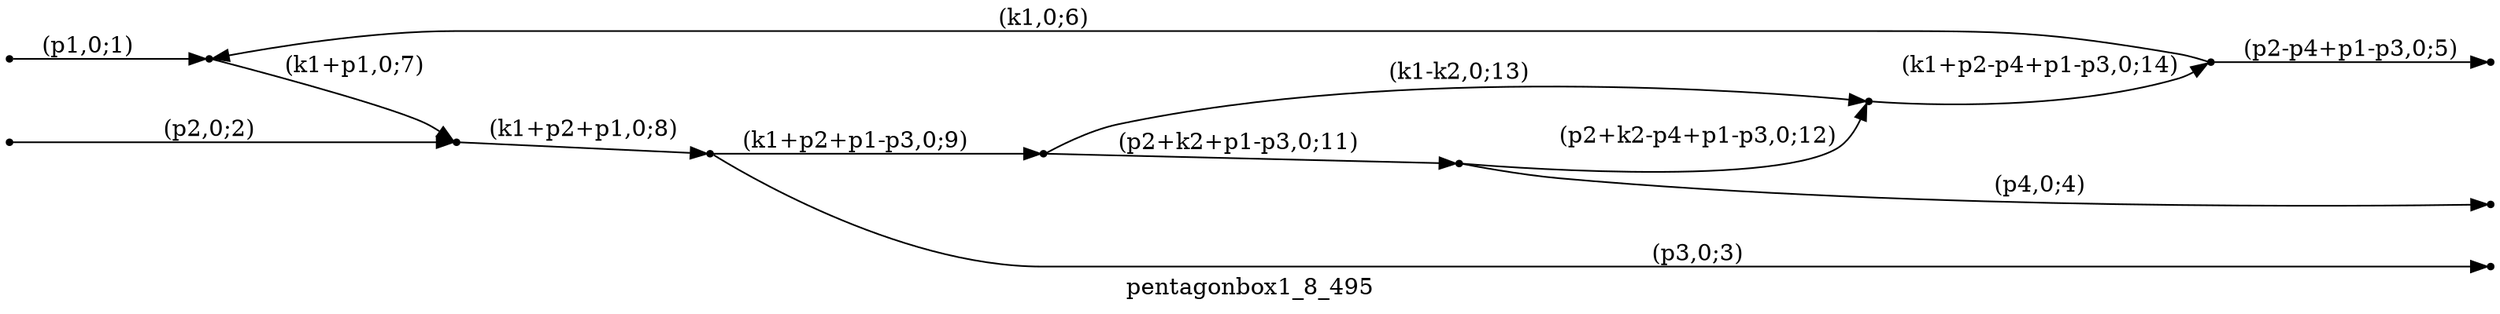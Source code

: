 digraph pentagonbox1_8_495 {
  label="pentagonbox1_8_495";
  rankdir="LR";
  subgraph edges {
    -1 -> 2 [label="(p1,0;1)"];
    -2 -> 3 [label="(p2,0;2)"];
    4 -> -3 [label="(p3,0;3)"];
    5 -> -4 [label="(p4,0;4)"];
    7 -> -5 [label="(p2-p4+p1-p3,0;5)"];
    7 -> 2 [label="(k1,0;6)"];
    2 -> 3 [label="(k1+p1,0;7)"];
    3 -> 4 [label="(k1+p2+p1,0;8)"];
    4 -> 1 [label="(k1+p2+p1-p3,0;9)"];
    1 -> 5 [label="(p2+k2+p1-p3,0;11)"];
    5 -> 6 [label="(p2+k2-p4+p1-p3,0;12)"];
    1 -> 6 [label="(k1-k2,0;13)"];
    6 -> 7 [label="(k1+p2-p4+p1-p3,0;14)"];
  }
  subgraph incoming { rank="source"; -1; -2; }
  subgraph outgoing { rank="sink"; -3; -4; -5; }
-5 [shape=point];
-4 [shape=point];
-3 [shape=point];
-2 [shape=point];
-1 [shape=point];
1 [shape=point];
2 [shape=point];
3 [shape=point];
4 [shape=point];
5 [shape=point];
6 [shape=point];
7 [shape=point];
}

